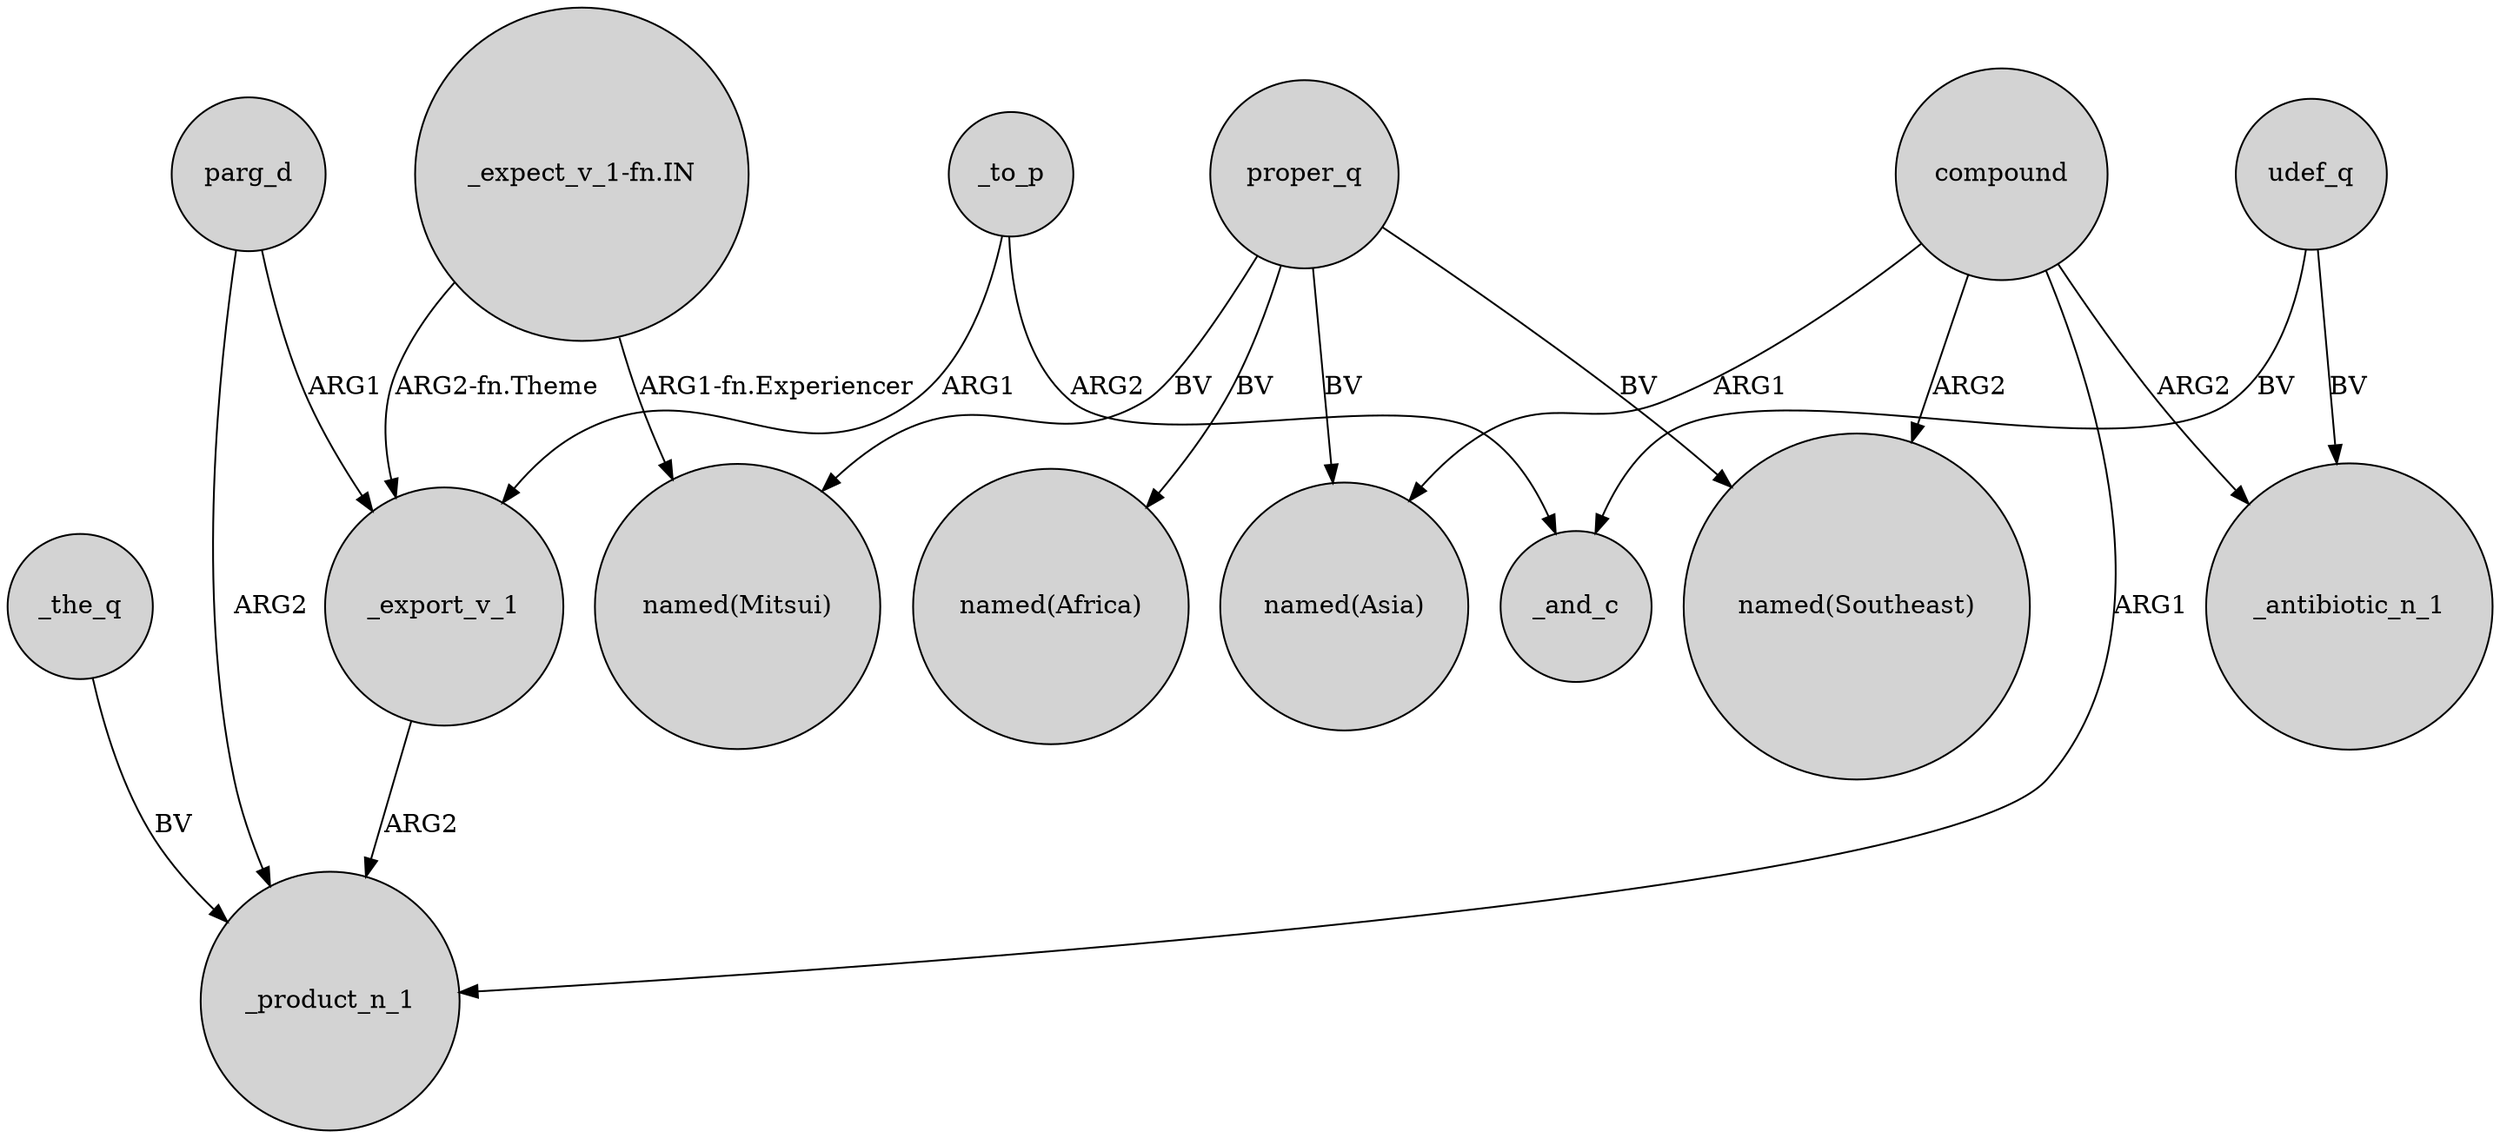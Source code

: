 digraph {
	node [shape=circle style=filled]
	_the_q -> _product_n_1 [label=BV]
	compound -> "named(Southeast)" [label=ARG2]
	compound -> _product_n_1 [label=ARG1]
	"_expect_v_1-fn.IN" -> "named(Mitsui)" [label="ARG1-fn.Experiencer"]
	parg_d -> _product_n_1 [label=ARG2]
	proper_q -> "named(Africa)" [label=BV]
	compound -> "named(Asia)" [label=ARG1]
	_to_p -> _and_c [label=ARG2]
	compound -> _antibiotic_n_1 [label=ARG2]
	"_expect_v_1-fn.IN" -> _export_v_1 [label="ARG2-fn.Theme"]
	proper_q -> "named(Mitsui)" [label=BV]
	udef_q -> _and_c [label=BV]
	parg_d -> _export_v_1 [label=ARG1]
	_to_p -> _export_v_1 [label=ARG1]
	_export_v_1 -> _product_n_1 [label=ARG2]
	proper_q -> "named(Southeast)" [label=BV]
	proper_q -> "named(Asia)" [label=BV]
	udef_q -> _antibiotic_n_1 [label=BV]
}
